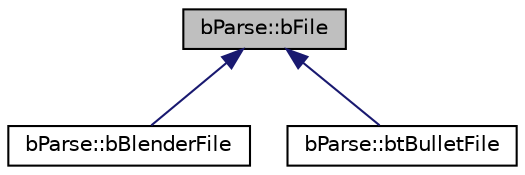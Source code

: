 digraph "bParse::bFile"
{
  edge [fontname="Helvetica",fontsize="10",labelfontname="Helvetica",labelfontsize="10"];
  node [fontname="Helvetica",fontsize="10",shape=record];
  Node1 [label="bParse::bFile",height=0.2,width=0.4,color="black", fillcolor="grey75", style="filled", fontcolor="black"];
  Node1 -> Node2 [dir="back",color="midnightblue",fontsize="10",style="solid",fontname="Helvetica"];
  Node2 [label="bParse::bBlenderFile",height=0.2,width=0.4,color="black", fillcolor="white", style="filled",URL="$classb_parse_1_1b_blender_file.html"];
  Node1 -> Node3 [dir="back",color="midnightblue",fontsize="10",style="solid",fontname="Helvetica"];
  Node3 [label="bParse::btBulletFile",height=0.2,width=0.4,color="black", fillcolor="white", style="filled",URL="$classb_parse_1_1bt_bullet_file.html"];
}
